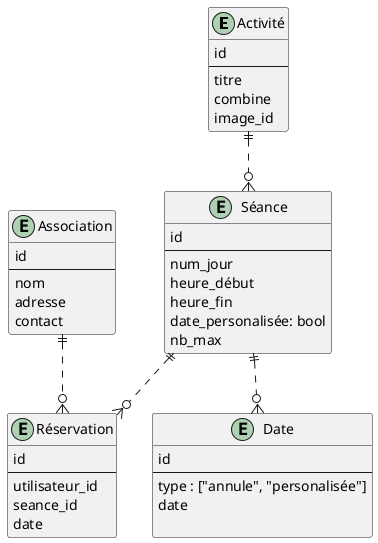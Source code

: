 @startuml database
  entity Activité {
    id
    --
    titre
    combine
    image_id
  }

  entity Séance {
    id
    --
    num_jour
    heure_début
    heure_fin
    date_personalisée: bool
    nb_max
  }

  entity Réservation {
    id
    --
    utilisateur_id
    seance_id
    date
  }

  entity Date {
    id
    --
    type : ["annule", "personalisée"]
    date

  }

  entity Association {
    id
    --
    nom
    adresse
    contact
  }

  Activité ||..o{ Séance
  Séance ||..o{ Réservation
  Séance ||..o{ Date
  Association ||..o{ Réservation
@enduml